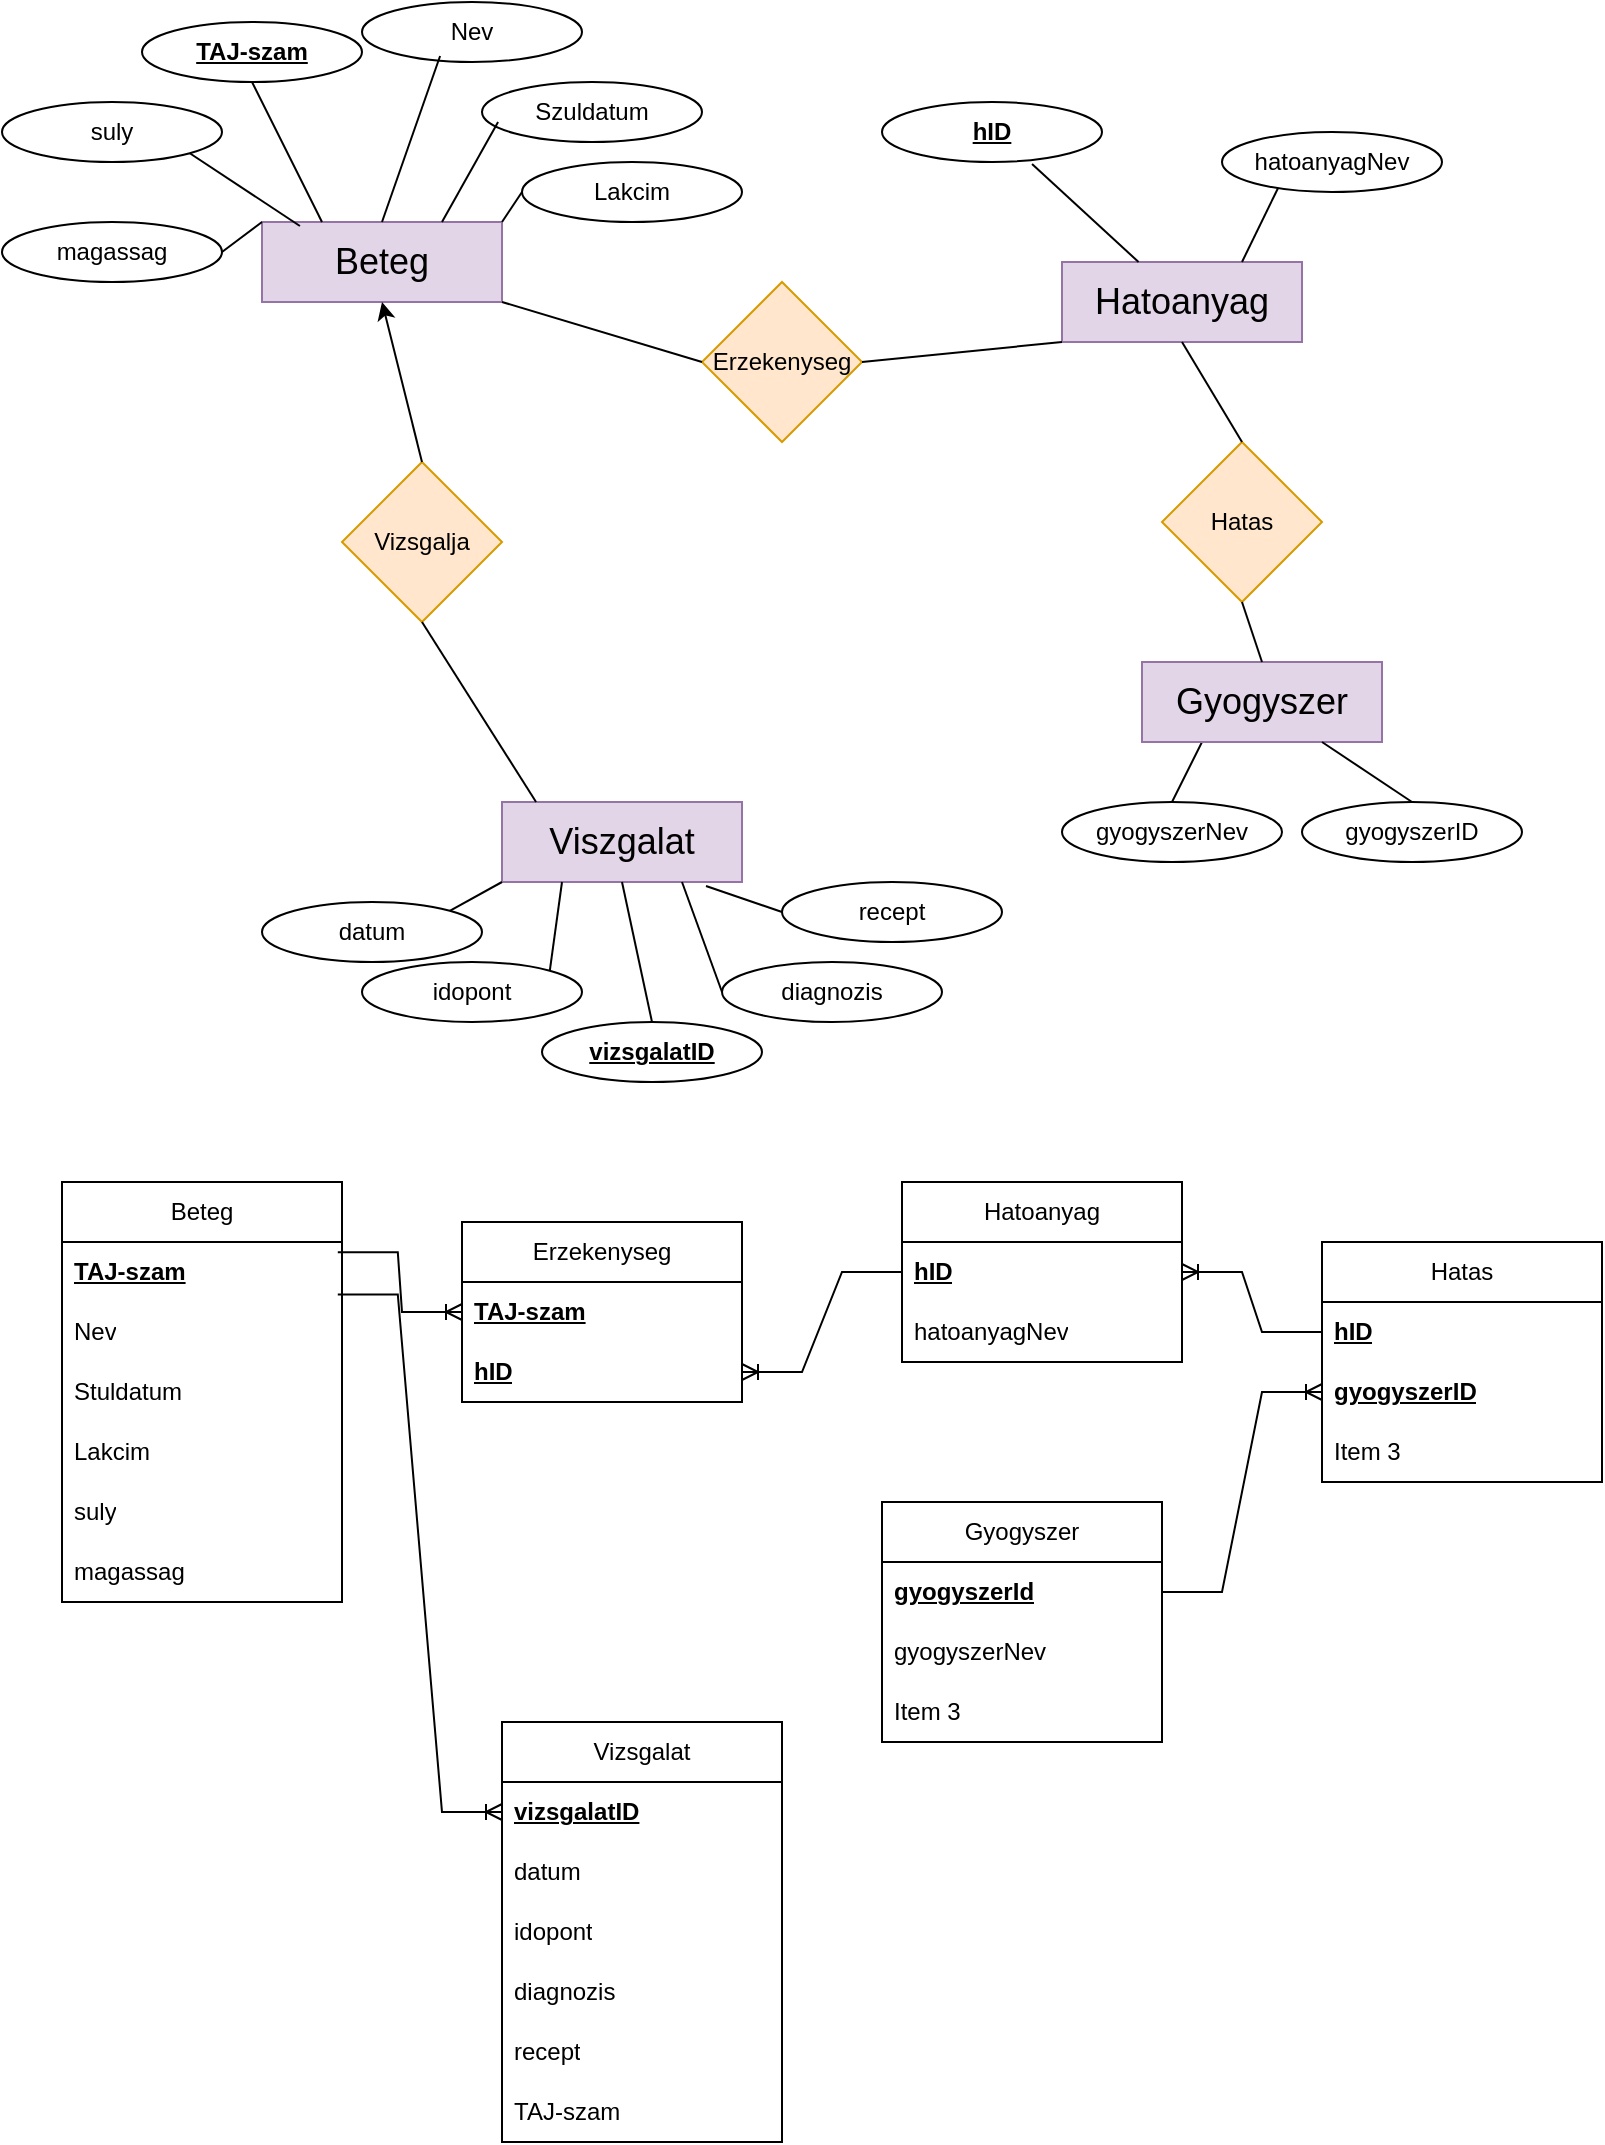 <mxfile version="24.9.1">
  <diagram name="1 oldal" id="OJohFOUd5nW2SuGDTLO9">
    <mxGraphModel dx="868" dy="852" grid="1" gridSize="10" guides="1" tooltips="1" connect="1" arrows="1" fold="1" page="1" pageScale="1" pageWidth="827" pageHeight="1169" math="0" shadow="0">
      <root>
        <mxCell id="0" />
        <mxCell id="1" parent="0" />
        <mxCell id="zPRklopUHkmvIVTv_yiK-1" value="&lt;font style=&quot;font-size: 18px;&quot;&gt;Beteg&lt;/font&gt;" style="rounded=0;whiteSpace=wrap;html=1;fillColor=#e1d5e7;strokeColor=#9673a6;" vertex="1" parent="1">
          <mxGeometry x="140" y="120" width="120" height="40" as="geometry" />
        </mxCell>
        <mxCell id="zPRklopUHkmvIVTv_yiK-2" value="magassag" style="ellipse;whiteSpace=wrap;html=1;" vertex="1" parent="1">
          <mxGeometry x="10" y="120" width="110" height="30" as="geometry" />
        </mxCell>
        <mxCell id="zPRklopUHkmvIVTv_yiK-3" value="Lakcim" style="ellipse;whiteSpace=wrap;html=1;" vertex="1" parent="1">
          <mxGeometry x="270" y="90" width="110" height="30" as="geometry" />
        </mxCell>
        <mxCell id="zPRklopUHkmvIVTv_yiK-4" value="Nev" style="ellipse;whiteSpace=wrap;html=1;" vertex="1" parent="1">
          <mxGeometry x="190" y="10" width="110" height="30" as="geometry" />
        </mxCell>
        <mxCell id="zPRklopUHkmvIVTv_yiK-5" value="&lt;b&gt;&lt;u style=&quot;&quot;&gt;TAJ-szam&lt;/u&gt;&lt;/b&gt;" style="ellipse;whiteSpace=wrap;html=1;" vertex="1" parent="1">
          <mxGeometry x="80" y="20" width="110" height="30" as="geometry" />
        </mxCell>
        <mxCell id="zPRklopUHkmvIVTv_yiK-6" value="suly" style="ellipse;whiteSpace=wrap;html=1;" vertex="1" parent="1">
          <mxGeometry x="10" y="60" width="110" height="30" as="geometry" />
        </mxCell>
        <mxCell id="zPRklopUHkmvIVTv_yiK-7" value="Szuldatum" style="ellipse;whiteSpace=wrap;html=1;" vertex="1" parent="1">
          <mxGeometry x="250" y="50" width="110" height="30" as="geometry" />
        </mxCell>
        <mxCell id="zPRklopUHkmvIVTv_yiK-9" value="&lt;font style=&quot;font-size: 18px;&quot;&gt;Hatoanyag&lt;/font&gt;" style="rounded=0;whiteSpace=wrap;html=1;fillColor=#e1d5e7;strokeColor=#9673a6;" vertex="1" parent="1">
          <mxGeometry x="540" y="140" width="120" height="40" as="geometry" />
        </mxCell>
        <mxCell id="zPRklopUHkmvIVTv_yiK-10" value="idopont" style="ellipse;whiteSpace=wrap;html=1;" vertex="1" parent="1">
          <mxGeometry x="190" y="490" width="110" height="30" as="geometry" />
        </mxCell>
        <mxCell id="zPRklopUHkmvIVTv_yiK-11" value="datum" style="ellipse;whiteSpace=wrap;html=1;" vertex="1" parent="1">
          <mxGeometry x="140" y="460" width="110" height="30" as="geometry" />
        </mxCell>
        <mxCell id="zPRklopUHkmvIVTv_yiK-12" value="hatoanyagNev" style="ellipse;whiteSpace=wrap;html=1;" vertex="1" parent="1">
          <mxGeometry x="620" y="75" width="110" height="30" as="geometry" />
        </mxCell>
        <mxCell id="zPRklopUHkmvIVTv_yiK-13" value="&lt;u&gt;&lt;b&gt;hID&lt;/b&gt;&lt;/u&gt;" style="ellipse;whiteSpace=wrap;html=1;" vertex="1" parent="1">
          <mxGeometry x="450" y="60" width="110" height="30" as="geometry" />
        </mxCell>
        <mxCell id="zPRklopUHkmvIVTv_yiK-14" value="Erzekenyseg" style="rhombus;whiteSpace=wrap;html=1;fillColor=#ffe6cc;strokeColor=#d79b00;" vertex="1" parent="1">
          <mxGeometry x="360" y="150" width="80" height="80" as="geometry" />
        </mxCell>
        <mxCell id="zPRklopUHkmvIVTv_yiK-15" value="" style="endArrow=none;html=1;rounded=0;exitX=1;exitY=1;exitDx=0;exitDy=0;entryX=0;entryY=0.5;entryDx=0;entryDy=0;" edge="1" parent="1" source="zPRklopUHkmvIVTv_yiK-1" target="zPRklopUHkmvIVTv_yiK-14">
          <mxGeometry width="50" height="50" relative="1" as="geometry">
            <mxPoint x="330" y="300" as="sourcePoint" />
            <mxPoint x="380" y="250" as="targetPoint" />
          </mxGeometry>
        </mxCell>
        <mxCell id="zPRklopUHkmvIVTv_yiK-16" value="" style="endArrow=none;html=1;rounded=0;exitX=1;exitY=0.5;exitDx=0;exitDy=0;entryX=0;entryY=0;entryDx=0;entryDy=0;" edge="1" parent="1" source="zPRklopUHkmvIVTv_yiK-2" target="zPRklopUHkmvIVTv_yiK-1">
          <mxGeometry width="50" height="50" relative="1" as="geometry">
            <mxPoint x="340" y="310" as="sourcePoint" />
            <mxPoint x="390" y="260" as="targetPoint" />
          </mxGeometry>
        </mxCell>
        <mxCell id="zPRklopUHkmvIVTv_yiK-17" value="" style="endArrow=none;html=1;rounded=0;exitX=1;exitY=1;exitDx=0;exitDy=0;entryX=0.158;entryY=0.05;entryDx=0;entryDy=0;entryPerimeter=0;" edge="1" parent="1" source="zPRklopUHkmvIVTv_yiK-6" target="zPRklopUHkmvIVTv_yiK-1">
          <mxGeometry width="50" height="50" relative="1" as="geometry">
            <mxPoint x="350" y="320" as="sourcePoint" />
            <mxPoint x="400" y="270" as="targetPoint" />
          </mxGeometry>
        </mxCell>
        <mxCell id="zPRklopUHkmvIVTv_yiK-18" value="" style="endArrow=none;html=1;rounded=0;exitX=0.5;exitY=1;exitDx=0;exitDy=0;entryX=0.25;entryY=0;entryDx=0;entryDy=0;" edge="1" parent="1" source="zPRklopUHkmvIVTv_yiK-5" target="zPRklopUHkmvIVTv_yiK-1">
          <mxGeometry width="50" height="50" relative="1" as="geometry">
            <mxPoint x="360" y="330" as="sourcePoint" />
            <mxPoint x="410" y="280" as="targetPoint" />
          </mxGeometry>
        </mxCell>
        <mxCell id="zPRklopUHkmvIVTv_yiK-19" value="" style="endArrow=none;html=1;rounded=0;exitX=0.5;exitY=0;exitDx=0;exitDy=0;entryX=0.355;entryY=0.9;entryDx=0;entryDy=0;entryPerimeter=0;" edge="1" parent="1" source="zPRklopUHkmvIVTv_yiK-1" target="zPRklopUHkmvIVTv_yiK-4">
          <mxGeometry width="50" height="50" relative="1" as="geometry">
            <mxPoint x="370" y="340" as="sourcePoint" />
            <mxPoint x="220" y="30" as="targetPoint" />
          </mxGeometry>
        </mxCell>
        <mxCell id="zPRklopUHkmvIVTv_yiK-20" value="" style="endArrow=none;html=1;rounded=0;exitX=0.75;exitY=0;exitDx=0;exitDy=0;entryX=0.073;entryY=0.667;entryDx=0;entryDy=0;entryPerimeter=0;" edge="1" parent="1" source="zPRklopUHkmvIVTv_yiK-1" target="zPRklopUHkmvIVTv_yiK-7">
          <mxGeometry width="50" height="50" relative="1" as="geometry">
            <mxPoint x="380" y="350" as="sourcePoint" />
            <mxPoint x="430" y="300" as="targetPoint" />
          </mxGeometry>
        </mxCell>
        <mxCell id="zPRklopUHkmvIVTv_yiK-21" value="" style="endArrow=none;html=1;rounded=0;entryX=0;entryY=0.5;entryDx=0;entryDy=0;exitX=1;exitY=0;exitDx=0;exitDy=0;" edge="1" parent="1" source="zPRklopUHkmvIVTv_yiK-1" target="zPRklopUHkmvIVTv_yiK-3">
          <mxGeometry width="50" height="50" relative="1" as="geometry">
            <mxPoint x="390" y="360" as="sourcePoint" />
            <mxPoint x="440" y="310" as="targetPoint" />
          </mxGeometry>
        </mxCell>
        <mxCell id="zPRklopUHkmvIVTv_yiK-22" value="" style="endArrow=none;html=1;rounded=0;entryX=0.255;entryY=0.933;entryDx=0;entryDy=0;entryPerimeter=0;exitX=0.75;exitY=0;exitDx=0;exitDy=0;" edge="1" parent="1" source="zPRklopUHkmvIVTv_yiK-9" target="zPRklopUHkmvIVTv_yiK-12">
          <mxGeometry width="50" height="50" relative="1" as="geometry">
            <mxPoint x="400" y="370" as="sourcePoint" />
            <mxPoint x="450" y="320" as="targetPoint" />
          </mxGeometry>
        </mxCell>
        <mxCell id="zPRklopUHkmvIVTv_yiK-23" value="" style="endArrow=none;html=1;rounded=0;entryX=0.682;entryY=1.033;entryDx=0;entryDy=0;entryPerimeter=0;" edge="1" parent="1" source="zPRklopUHkmvIVTv_yiK-9" target="zPRklopUHkmvIVTv_yiK-13">
          <mxGeometry width="50" height="50" relative="1" as="geometry">
            <mxPoint x="410" y="380" as="sourcePoint" />
            <mxPoint x="510" y="160" as="targetPoint" />
          </mxGeometry>
        </mxCell>
        <mxCell id="zPRklopUHkmvIVTv_yiK-24" value="" style="endArrow=none;html=1;rounded=0;entryX=0;entryY=1;entryDx=0;entryDy=0;exitX=1;exitY=0.5;exitDx=0;exitDy=0;" edge="1" parent="1" source="zPRklopUHkmvIVTv_yiK-14" target="zPRklopUHkmvIVTv_yiK-9">
          <mxGeometry width="50" height="50" relative="1" as="geometry">
            <mxPoint x="440" y="230" as="sourcePoint" />
            <mxPoint x="490" y="180" as="targetPoint" />
          </mxGeometry>
        </mxCell>
        <mxCell id="zPRklopUHkmvIVTv_yiK-25" value="Vizsgalja" style="rhombus;whiteSpace=wrap;html=1;fillColor=#ffe6cc;strokeColor=#d79b00;" vertex="1" parent="1">
          <mxGeometry x="180" y="240" width="80" height="80" as="geometry" />
        </mxCell>
        <mxCell id="zPRklopUHkmvIVTv_yiK-26" value="&lt;font style=&quot;font-size: 18px;&quot;&gt;Viszgalat&lt;/font&gt;" style="rounded=0;whiteSpace=wrap;html=1;fillColor=#e1d5e7;strokeColor=#9673a6;" vertex="1" parent="1">
          <mxGeometry x="260" y="410" width="120" height="40" as="geometry" />
        </mxCell>
        <mxCell id="zPRklopUHkmvIVTv_yiK-27" value="" style="endArrow=none;html=1;rounded=0;exitX=0.142;exitY=0;exitDx=0;exitDy=0;exitPerimeter=0;entryX=0.5;entryY=1;entryDx=0;entryDy=0;" edge="1" parent="1" source="zPRklopUHkmvIVTv_yiK-26" target="zPRklopUHkmvIVTv_yiK-25">
          <mxGeometry width="50" height="50" relative="1" as="geometry">
            <mxPoint x="330" y="300" as="sourcePoint" />
            <mxPoint x="380" y="250" as="targetPoint" />
          </mxGeometry>
        </mxCell>
        <mxCell id="zPRklopUHkmvIVTv_yiK-30" value="diagnozis" style="ellipse;whiteSpace=wrap;html=1;" vertex="1" parent="1">
          <mxGeometry x="370" y="490" width="110" height="30" as="geometry" />
        </mxCell>
        <mxCell id="zPRklopUHkmvIVTv_yiK-31" value="&lt;b&gt;&lt;u&gt;vizsgalatID&lt;/u&gt;&lt;/b&gt;" style="ellipse;whiteSpace=wrap;html=1;" vertex="1" parent="1">
          <mxGeometry x="280" y="520" width="110" height="30" as="geometry" />
        </mxCell>
        <mxCell id="zPRklopUHkmvIVTv_yiK-32" value="gyogyszerNev" style="ellipse;whiteSpace=wrap;html=1;" vertex="1" parent="1">
          <mxGeometry x="540" y="410" width="110" height="30" as="geometry" />
        </mxCell>
        <mxCell id="zPRklopUHkmvIVTv_yiK-34" value="" style="endArrow=classic;html=1;rounded=0;entryX=0.5;entryY=1;entryDx=0;entryDy=0;exitX=0.5;exitY=0;exitDx=0;exitDy=0;" edge="1" parent="1" source="zPRklopUHkmvIVTv_yiK-25" target="zPRklopUHkmvIVTv_yiK-1">
          <mxGeometry width="50" height="50" relative="1" as="geometry">
            <mxPoint x="220" y="230" as="sourcePoint" />
            <mxPoint x="380" y="440" as="targetPoint" />
          </mxGeometry>
        </mxCell>
        <mxCell id="zPRklopUHkmvIVTv_yiK-35" value="" style="endArrow=none;html=1;rounded=0;entryX=0.5;entryY=0;entryDx=0;entryDy=0;exitX=0.25;exitY=1;exitDx=0;exitDy=0;" edge="1" parent="1" source="zPRklopUHkmvIVTv_yiK-40" target="zPRklopUHkmvIVTv_yiK-32">
          <mxGeometry width="50" height="50" relative="1" as="geometry">
            <mxPoint x="310" y="520" as="sourcePoint" />
            <mxPoint x="360" y="470" as="targetPoint" />
          </mxGeometry>
        </mxCell>
        <mxCell id="zPRklopUHkmvIVTv_yiK-36" value="" style="endArrow=none;html=1;rounded=0;exitX=0;exitY=0.5;exitDx=0;exitDy=0;entryX=0.75;entryY=1;entryDx=0;entryDy=0;" edge="1" parent="1" source="zPRklopUHkmvIVTv_yiK-30" target="zPRklopUHkmvIVTv_yiK-26">
          <mxGeometry width="50" height="50" relative="1" as="geometry">
            <mxPoint x="330" y="490" as="sourcePoint" />
            <mxPoint x="380" y="440" as="targetPoint" />
          </mxGeometry>
        </mxCell>
        <mxCell id="zPRklopUHkmvIVTv_yiK-37" value="" style="endArrow=none;html=1;rounded=0;exitX=0.5;exitY=0;exitDx=0;exitDy=0;entryX=0.5;entryY=1;entryDx=0;entryDy=0;" edge="1" parent="1" source="zPRklopUHkmvIVTv_yiK-31" target="zPRklopUHkmvIVTv_yiK-26">
          <mxGeometry width="50" height="50" relative="1" as="geometry">
            <mxPoint x="330" y="490" as="sourcePoint" />
            <mxPoint x="380" y="440" as="targetPoint" />
          </mxGeometry>
        </mxCell>
        <mxCell id="zPRklopUHkmvIVTv_yiK-38" value="" style="endArrow=none;html=1;rounded=0;exitX=1;exitY=0;exitDx=0;exitDy=0;entryX=0.25;entryY=1;entryDx=0;entryDy=0;" edge="1" parent="1" source="zPRklopUHkmvIVTv_yiK-10" target="zPRklopUHkmvIVTv_yiK-26">
          <mxGeometry width="50" height="50" relative="1" as="geometry">
            <mxPoint x="330" y="490" as="sourcePoint" />
            <mxPoint x="380" y="440" as="targetPoint" />
          </mxGeometry>
        </mxCell>
        <mxCell id="zPRklopUHkmvIVTv_yiK-39" value="" style="endArrow=none;html=1;rounded=0;exitX=1;exitY=0;exitDx=0;exitDy=0;entryX=0;entryY=1;entryDx=0;entryDy=0;" edge="1" parent="1" source="zPRklopUHkmvIVTv_yiK-11" target="zPRklopUHkmvIVTv_yiK-26">
          <mxGeometry width="50" height="50" relative="1" as="geometry">
            <mxPoint x="330" y="490" as="sourcePoint" />
            <mxPoint x="380" y="440" as="targetPoint" />
          </mxGeometry>
        </mxCell>
        <mxCell id="zPRklopUHkmvIVTv_yiK-40" value="&lt;font style=&quot;font-size: 18px;&quot;&gt;Gyogyszer&lt;/font&gt;" style="rounded=0;whiteSpace=wrap;html=1;fillColor=#e1d5e7;strokeColor=#9673a6;" vertex="1" parent="1">
          <mxGeometry x="580" y="340" width="120" height="40" as="geometry" />
        </mxCell>
        <mxCell id="zPRklopUHkmvIVTv_yiK-41" value="gyogyszerID" style="ellipse;whiteSpace=wrap;html=1;" vertex="1" parent="1">
          <mxGeometry x="660" y="410" width="110" height="30" as="geometry" />
        </mxCell>
        <mxCell id="zPRklopUHkmvIVTv_yiK-42" value="" style="endArrow=none;html=1;rounded=0;entryX=0.5;entryY=0;entryDx=0;entryDy=0;exitX=0.75;exitY=1;exitDx=0;exitDy=0;" edge="1" parent="1" source="zPRklopUHkmvIVTv_yiK-40" target="zPRklopUHkmvIVTv_yiK-41">
          <mxGeometry width="50" height="50" relative="1" as="geometry">
            <mxPoint x="628" y="350" as="sourcePoint" />
            <mxPoint x="585" y="310" as="targetPoint" />
          </mxGeometry>
        </mxCell>
        <mxCell id="zPRklopUHkmvIVTv_yiK-44" value="Hatas" style="rhombus;whiteSpace=wrap;html=1;fillColor=#ffe6cc;strokeColor=#d79b00;" vertex="1" parent="1">
          <mxGeometry x="590" y="230" width="80" height="80" as="geometry" />
        </mxCell>
        <mxCell id="zPRklopUHkmvIVTv_yiK-45" value="" style="endArrow=none;html=1;rounded=0;entryX=0.5;entryY=1;entryDx=0;entryDy=0;exitX=0.5;exitY=0;exitDx=0;exitDy=0;" edge="1" parent="1" source="zPRklopUHkmvIVTv_yiK-44" target="zPRklopUHkmvIVTv_yiK-9">
          <mxGeometry width="50" height="50" relative="1" as="geometry">
            <mxPoint x="650" y="490" as="sourcePoint" />
            <mxPoint x="670" y="330" as="targetPoint" />
          </mxGeometry>
        </mxCell>
        <mxCell id="zPRklopUHkmvIVTv_yiK-46" value="" style="endArrow=none;html=1;rounded=0;exitX=0.5;exitY=1;exitDx=0;exitDy=0;entryX=0.5;entryY=0;entryDx=0;entryDy=0;" edge="1" parent="1" source="zPRklopUHkmvIVTv_yiK-44" target="zPRklopUHkmvIVTv_yiK-40">
          <mxGeometry width="50" height="50" relative="1" as="geometry">
            <mxPoint x="660" y="500" as="sourcePoint" />
            <mxPoint x="710" y="450" as="targetPoint" />
          </mxGeometry>
        </mxCell>
        <mxCell id="zPRklopUHkmvIVTv_yiK-47" value="recept" style="ellipse;whiteSpace=wrap;html=1;" vertex="1" parent="1">
          <mxGeometry x="400" y="450" width="110" height="30" as="geometry" />
        </mxCell>
        <mxCell id="zPRklopUHkmvIVTv_yiK-48" value="" style="endArrow=none;html=1;rounded=0;exitX=0;exitY=0.5;exitDx=0;exitDy=0;entryX=0.85;entryY=1.05;entryDx=0;entryDy=0;entryPerimeter=0;" edge="1" parent="1" source="zPRklopUHkmvIVTv_yiK-47" target="zPRklopUHkmvIVTv_yiK-26">
          <mxGeometry width="50" height="50" relative="1" as="geometry">
            <mxPoint x="380" y="515" as="sourcePoint" />
            <mxPoint x="360" y="460" as="targetPoint" />
          </mxGeometry>
        </mxCell>
        <mxCell id="zPRklopUHkmvIVTv_yiK-49" value="Hatoanyag" style="swimlane;fontStyle=0;childLayout=stackLayout;horizontal=1;startSize=30;horizontalStack=0;resizeParent=1;resizeParentMax=0;resizeLast=0;collapsible=1;marginBottom=0;whiteSpace=wrap;html=1;" vertex="1" parent="1">
          <mxGeometry x="460" y="600" width="140" height="90" as="geometry" />
        </mxCell>
        <mxCell id="zPRklopUHkmvIVTv_yiK-50" value="&lt;u&gt;&lt;b&gt;hID&lt;/b&gt;&lt;/u&gt;" style="text;strokeColor=none;fillColor=none;align=left;verticalAlign=middle;spacingLeft=4;spacingRight=4;overflow=hidden;points=[[0,0.5],[1,0.5]];portConstraint=eastwest;rotatable=0;whiteSpace=wrap;html=1;" vertex="1" parent="zPRklopUHkmvIVTv_yiK-49">
          <mxGeometry y="30" width="140" height="30" as="geometry" />
        </mxCell>
        <mxCell id="zPRklopUHkmvIVTv_yiK-51" value="hatoanyagNev" style="text;strokeColor=none;fillColor=none;align=left;verticalAlign=middle;spacingLeft=4;spacingRight=4;overflow=hidden;points=[[0,0.5],[1,0.5]];portConstraint=eastwest;rotatable=0;whiteSpace=wrap;html=1;" vertex="1" parent="zPRklopUHkmvIVTv_yiK-49">
          <mxGeometry y="60" width="140" height="30" as="geometry" />
        </mxCell>
        <mxCell id="zPRklopUHkmvIVTv_yiK-53" value="Hatas" style="swimlane;fontStyle=0;childLayout=stackLayout;horizontal=1;startSize=30;horizontalStack=0;resizeParent=1;resizeParentMax=0;resizeLast=0;collapsible=1;marginBottom=0;whiteSpace=wrap;html=1;" vertex="1" parent="1">
          <mxGeometry x="670" y="630" width="140" height="120" as="geometry" />
        </mxCell>
        <mxCell id="zPRklopUHkmvIVTv_yiK-54" value="&lt;u&gt;&lt;b&gt;hID&lt;/b&gt;&lt;/u&gt;" style="text;strokeColor=none;fillColor=none;align=left;verticalAlign=middle;spacingLeft=4;spacingRight=4;overflow=hidden;points=[[0,0.5],[1,0.5]];portConstraint=eastwest;rotatable=0;whiteSpace=wrap;html=1;" vertex="1" parent="zPRklopUHkmvIVTv_yiK-53">
          <mxGeometry y="30" width="140" height="30" as="geometry" />
        </mxCell>
        <mxCell id="zPRklopUHkmvIVTv_yiK-55" value="&lt;u&gt;&lt;b&gt;gyogyszerID&lt;/b&gt;&lt;/u&gt;" style="text;strokeColor=none;fillColor=none;align=left;verticalAlign=middle;spacingLeft=4;spacingRight=4;overflow=hidden;points=[[0,0.5],[1,0.5]];portConstraint=eastwest;rotatable=0;whiteSpace=wrap;html=1;" vertex="1" parent="zPRklopUHkmvIVTv_yiK-53">
          <mxGeometry y="60" width="140" height="30" as="geometry" />
        </mxCell>
        <mxCell id="zPRklopUHkmvIVTv_yiK-56" value="Item 3" style="text;strokeColor=none;fillColor=none;align=left;verticalAlign=middle;spacingLeft=4;spacingRight=4;overflow=hidden;points=[[0,0.5],[1,0.5]];portConstraint=eastwest;rotatable=0;whiteSpace=wrap;html=1;" vertex="1" parent="zPRklopUHkmvIVTv_yiK-53">
          <mxGeometry y="90" width="140" height="30" as="geometry" />
        </mxCell>
        <mxCell id="zPRklopUHkmvIVTv_yiK-57" value="Gyogyszer" style="swimlane;fontStyle=0;childLayout=stackLayout;horizontal=1;startSize=30;horizontalStack=0;resizeParent=1;resizeParentMax=0;resizeLast=0;collapsible=1;marginBottom=0;whiteSpace=wrap;html=1;" vertex="1" parent="1">
          <mxGeometry x="450" y="760" width="140" height="120" as="geometry" />
        </mxCell>
        <mxCell id="zPRklopUHkmvIVTv_yiK-58" value="&lt;u&gt;&lt;b&gt;gyogyszerId&lt;/b&gt;&lt;/u&gt;" style="text;strokeColor=none;fillColor=none;align=left;verticalAlign=middle;spacingLeft=4;spacingRight=4;overflow=hidden;points=[[0,0.5],[1,0.5]];portConstraint=eastwest;rotatable=0;whiteSpace=wrap;html=1;" vertex="1" parent="zPRklopUHkmvIVTv_yiK-57">
          <mxGeometry y="30" width="140" height="30" as="geometry" />
        </mxCell>
        <mxCell id="zPRklopUHkmvIVTv_yiK-59" value="gyogyszerNev" style="text;strokeColor=none;fillColor=none;align=left;verticalAlign=middle;spacingLeft=4;spacingRight=4;overflow=hidden;points=[[0,0.5],[1,0.5]];portConstraint=eastwest;rotatable=0;whiteSpace=wrap;html=1;" vertex="1" parent="zPRklopUHkmvIVTv_yiK-57">
          <mxGeometry y="60" width="140" height="30" as="geometry" />
        </mxCell>
        <mxCell id="zPRklopUHkmvIVTv_yiK-60" value="Item 3" style="text;strokeColor=none;fillColor=none;align=left;verticalAlign=middle;spacingLeft=4;spacingRight=4;overflow=hidden;points=[[0,0.5],[1,0.5]];portConstraint=eastwest;rotatable=0;whiteSpace=wrap;html=1;" vertex="1" parent="zPRklopUHkmvIVTv_yiK-57">
          <mxGeometry y="90" width="140" height="30" as="geometry" />
        </mxCell>
        <mxCell id="zPRklopUHkmvIVTv_yiK-61" value="Vizsgalat" style="swimlane;fontStyle=0;childLayout=stackLayout;horizontal=1;startSize=30;horizontalStack=0;resizeParent=1;resizeParentMax=0;resizeLast=0;collapsible=1;marginBottom=0;whiteSpace=wrap;html=1;" vertex="1" parent="1">
          <mxGeometry x="260" y="870" width="140" height="210" as="geometry" />
        </mxCell>
        <mxCell id="zPRklopUHkmvIVTv_yiK-62" value="&lt;b&gt;&lt;u&gt;vizsgalatID&lt;/u&gt;&lt;/b&gt;" style="text;strokeColor=none;fillColor=none;align=left;verticalAlign=middle;spacingLeft=4;spacingRight=4;overflow=hidden;points=[[0,0.5],[1,0.5]];portConstraint=eastwest;rotatable=0;whiteSpace=wrap;html=1;" vertex="1" parent="zPRklopUHkmvIVTv_yiK-61">
          <mxGeometry y="30" width="140" height="30" as="geometry" />
        </mxCell>
        <mxCell id="zPRklopUHkmvIVTv_yiK-63" value="datum" style="text;strokeColor=none;fillColor=none;align=left;verticalAlign=middle;spacingLeft=4;spacingRight=4;overflow=hidden;points=[[0,0.5],[1,0.5]];portConstraint=eastwest;rotatable=0;whiteSpace=wrap;html=1;" vertex="1" parent="zPRklopUHkmvIVTv_yiK-61">
          <mxGeometry y="60" width="140" height="30" as="geometry" />
        </mxCell>
        <mxCell id="zPRklopUHkmvIVTv_yiK-64" value="idopont" style="text;strokeColor=none;fillColor=none;align=left;verticalAlign=middle;spacingLeft=4;spacingRight=4;overflow=hidden;points=[[0,0.5],[1,0.5]];portConstraint=eastwest;rotatable=0;whiteSpace=wrap;html=1;" vertex="1" parent="zPRklopUHkmvIVTv_yiK-61">
          <mxGeometry y="90" width="140" height="30" as="geometry" />
        </mxCell>
        <mxCell id="zPRklopUHkmvIVTv_yiK-88" value="diagnozis" style="text;strokeColor=none;fillColor=none;align=left;verticalAlign=middle;spacingLeft=4;spacingRight=4;overflow=hidden;points=[[0,0.5],[1,0.5]];portConstraint=eastwest;rotatable=0;whiteSpace=wrap;html=1;" vertex="1" parent="zPRklopUHkmvIVTv_yiK-61">
          <mxGeometry y="120" width="140" height="30" as="geometry" />
        </mxCell>
        <mxCell id="zPRklopUHkmvIVTv_yiK-90" value="recept" style="text;strokeColor=none;fillColor=none;align=left;verticalAlign=middle;spacingLeft=4;spacingRight=4;overflow=hidden;points=[[0,0.5],[1,0.5]];portConstraint=eastwest;rotatable=0;whiteSpace=wrap;html=1;" vertex="1" parent="zPRklopUHkmvIVTv_yiK-61">
          <mxGeometry y="150" width="140" height="30" as="geometry" />
        </mxCell>
        <mxCell id="zPRklopUHkmvIVTv_yiK-89" value="TAJ-szam" style="text;strokeColor=none;fillColor=none;align=left;verticalAlign=middle;spacingLeft=4;spacingRight=4;overflow=hidden;points=[[0,0.5],[1,0.5]];portConstraint=eastwest;rotatable=0;whiteSpace=wrap;html=1;" vertex="1" parent="zPRklopUHkmvIVTv_yiK-61">
          <mxGeometry y="180" width="140" height="30" as="geometry" />
        </mxCell>
        <mxCell id="zPRklopUHkmvIVTv_yiK-65" value="Erzekenyseg" style="swimlane;fontStyle=0;childLayout=stackLayout;horizontal=1;startSize=30;horizontalStack=0;resizeParent=1;resizeParentMax=0;resizeLast=0;collapsible=1;marginBottom=0;whiteSpace=wrap;html=1;" vertex="1" parent="1">
          <mxGeometry x="240" y="620" width="140" height="90" as="geometry" />
        </mxCell>
        <mxCell id="zPRklopUHkmvIVTv_yiK-66" value="&lt;u&gt;&lt;b&gt;TAJ-szam&lt;/b&gt;&lt;/u&gt;" style="text;strokeColor=none;fillColor=none;align=left;verticalAlign=middle;spacingLeft=4;spacingRight=4;overflow=hidden;points=[[0,0.5],[1,0.5]];portConstraint=eastwest;rotatable=0;whiteSpace=wrap;html=1;" vertex="1" parent="zPRklopUHkmvIVTv_yiK-65">
          <mxGeometry y="30" width="140" height="30" as="geometry" />
        </mxCell>
        <mxCell id="zPRklopUHkmvIVTv_yiK-67" value="&lt;u&gt;&lt;b&gt;hID&lt;/b&gt;&lt;/u&gt;" style="text;strokeColor=none;fillColor=none;align=left;verticalAlign=middle;spacingLeft=4;spacingRight=4;overflow=hidden;points=[[0,0.5],[1,0.5]];portConstraint=eastwest;rotatable=0;whiteSpace=wrap;html=1;" vertex="1" parent="zPRklopUHkmvIVTv_yiK-65">
          <mxGeometry y="60" width="140" height="30" as="geometry" />
        </mxCell>
        <mxCell id="zPRklopUHkmvIVTv_yiK-69" value="Beteg" style="swimlane;fontStyle=0;childLayout=stackLayout;horizontal=1;startSize=30;horizontalStack=0;resizeParent=1;resizeParentMax=0;resizeLast=0;collapsible=1;marginBottom=0;whiteSpace=wrap;html=1;" vertex="1" parent="1">
          <mxGeometry x="40" y="600" width="140" height="210" as="geometry" />
        </mxCell>
        <mxCell id="zPRklopUHkmvIVTv_yiK-70" value="&lt;b&gt;&lt;u&gt;TAJ-szam&lt;/u&gt;&lt;/b&gt;" style="text;strokeColor=none;fillColor=none;align=left;verticalAlign=middle;spacingLeft=4;spacingRight=4;overflow=hidden;points=[[0,0.5],[1,0.5]];portConstraint=eastwest;rotatable=0;whiteSpace=wrap;html=1;" vertex="1" parent="zPRklopUHkmvIVTv_yiK-69">
          <mxGeometry y="30" width="140" height="30" as="geometry" />
        </mxCell>
        <mxCell id="zPRklopUHkmvIVTv_yiK-71" value="Nev" style="text;strokeColor=none;fillColor=none;align=left;verticalAlign=middle;spacingLeft=4;spacingRight=4;overflow=hidden;points=[[0,0.5],[1,0.5]];portConstraint=eastwest;rotatable=0;whiteSpace=wrap;html=1;" vertex="1" parent="zPRklopUHkmvIVTv_yiK-69">
          <mxGeometry y="60" width="140" height="30" as="geometry" />
        </mxCell>
        <mxCell id="zPRklopUHkmvIVTv_yiK-72" value="Stuldatum" style="text;strokeColor=none;fillColor=none;align=left;verticalAlign=middle;spacingLeft=4;spacingRight=4;overflow=hidden;points=[[0,0.5],[1,0.5]];portConstraint=eastwest;rotatable=0;whiteSpace=wrap;html=1;" vertex="1" parent="zPRklopUHkmvIVTv_yiK-69">
          <mxGeometry y="90" width="140" height="30" as="geometry" />
        </mxCell>
        <mxCell id="zPRklopUHkmvIVTv_yiK-78" value="Lakcim" style="text;strokeColor=none;fillColor=none;align=left;verticalAlign=middle;spacingLeft=4;spacingRight=4;overflow=hidden;points=[[0,0.5],[1,0.5]];portConstraint=eastwest;rotatable=0;whiteSpace=wrap;html=1;" vertex="1" parent="zPRklopUHkmvIVTv_yiK-69">
          <mxGeometry y="120" width="140" height="30" as="geometry" />
        </mxCell>
        <mxCell id="zPRklopUHkmvIVTv_yiK-79" value="suly" style="text;strokeColor=none;fillColor=none;align=left;verticalAlign=middle;spacingLeft=4;spacingRight=4;overflow=hidden;points=[[0,0.5],[1,0.5]];portConstraint=eastwest;rotatable=0;whiteSpace=wrap;html=1;" vertex="1" parent="zPRklopUHkmvIVTv_yiK-69">
          <mxGeometry y="150" width="140" height="30" as="geometry" />
        </mxCell>
        <mxCell id="zPRklopUHkmvIVTv_yiK-80" value="magassag" style="text;strokeColor=none;fillColor=none;align=left;verticalAlign=middle;spacingLeft=4;spacingRight=4;overflow=hidden;points=[[0,0.5],[1,0.5]];portConstraint=eastwest;rotatable=0;whiteSpace=wrap;html=1;" vertex="1" parent="zPRklopUHkmvIVTv_yiK-69">
          <mxGeometry y="180" width="140" height="30" as="geometry" />
        </mxCell>
        <mxCell id="zPRklopUHkmvIVTv_yiK-83" value="" style="edgeStyle=entityRelationEdgeStyle;fontSize=12;html=1;endArrow=ERoneToMany;rounded=0;exitX=0.985;exitY=0.169;exitDx=0;exitDy=0;entryX=0;entryY=0.5;entryDx=0;entryDy=0;exitPerimeter=0;" edge="1" parent="1" source="zPRklopUHkmvIVTv_yiK-70" target="zPRklopUHkmvIVTv_yiK-66">
          <mxGeometry width="100" height="100" relative="1" as="geometry">
            <mxPoint x="380" y="670" as="sourcePoint" />
            <mxPoint x="480" y="570" as="targetPoint" />
          </mxGeometry>
        </mxCell>
        <mxCell id="zPRklopUHkmvIVTv_yiK-85" value="" style="edgeStyle=entityRelationEdgeStyle;fontSize=12;html=1;endArrow=ERoneToMany;rounded=0;exitX=0;exitY=0.5;exitDx=0;exitDy=0;entryX=1;entryY=0.5;entryDx=0;entryDy=0;" edge="1" parent="1" source="zPRklopUHkmvIVTv_yiK-54" target="zPRklopUHkmvIVTv_yiK-50">
          <mxGeometry width="100" height="100" relative="1" as="geometry">
            <mxPoint x="200" y="665" as="sourcePoint" />
            <mxPoint x="260" y="685" as="targetPoint" />
          </mxGeometry>
        </mxCell>
        <mxCell id="zPRklopUHkmvIVTv_yiK-86" value="" style="edgeStyle=entityRelationEdgeStyle;fontSize=12;html=1;endArrow=ERoneToMany;rounded=0;exitX=1;exitY=0.5;exitDx=0;exitDy=0;entryX=0;entryY=0.5;entryDx=0;entryDy=0;" edge="1" parent="1" source="zPRklopUHkmvIVTv_yiK-58" target="zPRklopUHkmvIVTv_yiK-55">
          <mxGeometry width="100" height="100" relative="1" as="geometry">
            <mxPoint x="210" y="675" as="sourcePoint" />
            <mxPoint x="270" y="695" as="targetPoint" />
          </mxGeometry>
        </mxCell>
        <mxCell id="zPRklopUHkmvIVTv_yiK-87" value="" style="edgeStyle=entityRelationEdgeStyle;fontSize=12;html=1;endArrow=ERoneToMany;rounded=0;exitX=0;exitY=0.5;exitDx=0;exitDy=0;entryX=1;entryY=0.5;entryDx=0;entryDy=0;" edge="1" parent="1" source="zPRklopUHkmvIVTv_yiK-50" target="zPRklopUHkmvIVTv_yiK-67">
          <mxGeometry width="100" height="100" relative="1" as="geometry">
            <mxPoint x="220" y="685" as="sourcePoint" />
            <mxPoint x="280" y="705" as="targetPoint" />
          </mxGeometry>
        </mxCell>
        <mxCell id="zPRklopUHkmvIVTv_yiK-84" value="" style="edgeStyle=entityRelationEdgeStyle;fontSize=12;html=1;endArrow=ERoneToMany;rounded=0;entryX=0;entryY=0.5;entryDx=0;entryDy=0;exitX=0.985;exitY=0.875;exitDx=0;exitDy=0;exitPerimeter=0;" edge="1" parent="1" source="zPRklopUHkmvIVTv_yiK-70" target="zPRklopUHkmvIVTv_yiK-62">
          <mxGeometry width="100" height="100" relative="1" as="geometry">
            <mxPoint x="230" y="780" as="sourcePoint" />
            <mxPoint x="250" y="675" as="targetPoint" />
          </mxGeometry>
        </mxCell>
      </root>
    </mxGraphModel>
  </diagram>
</mxfile>
